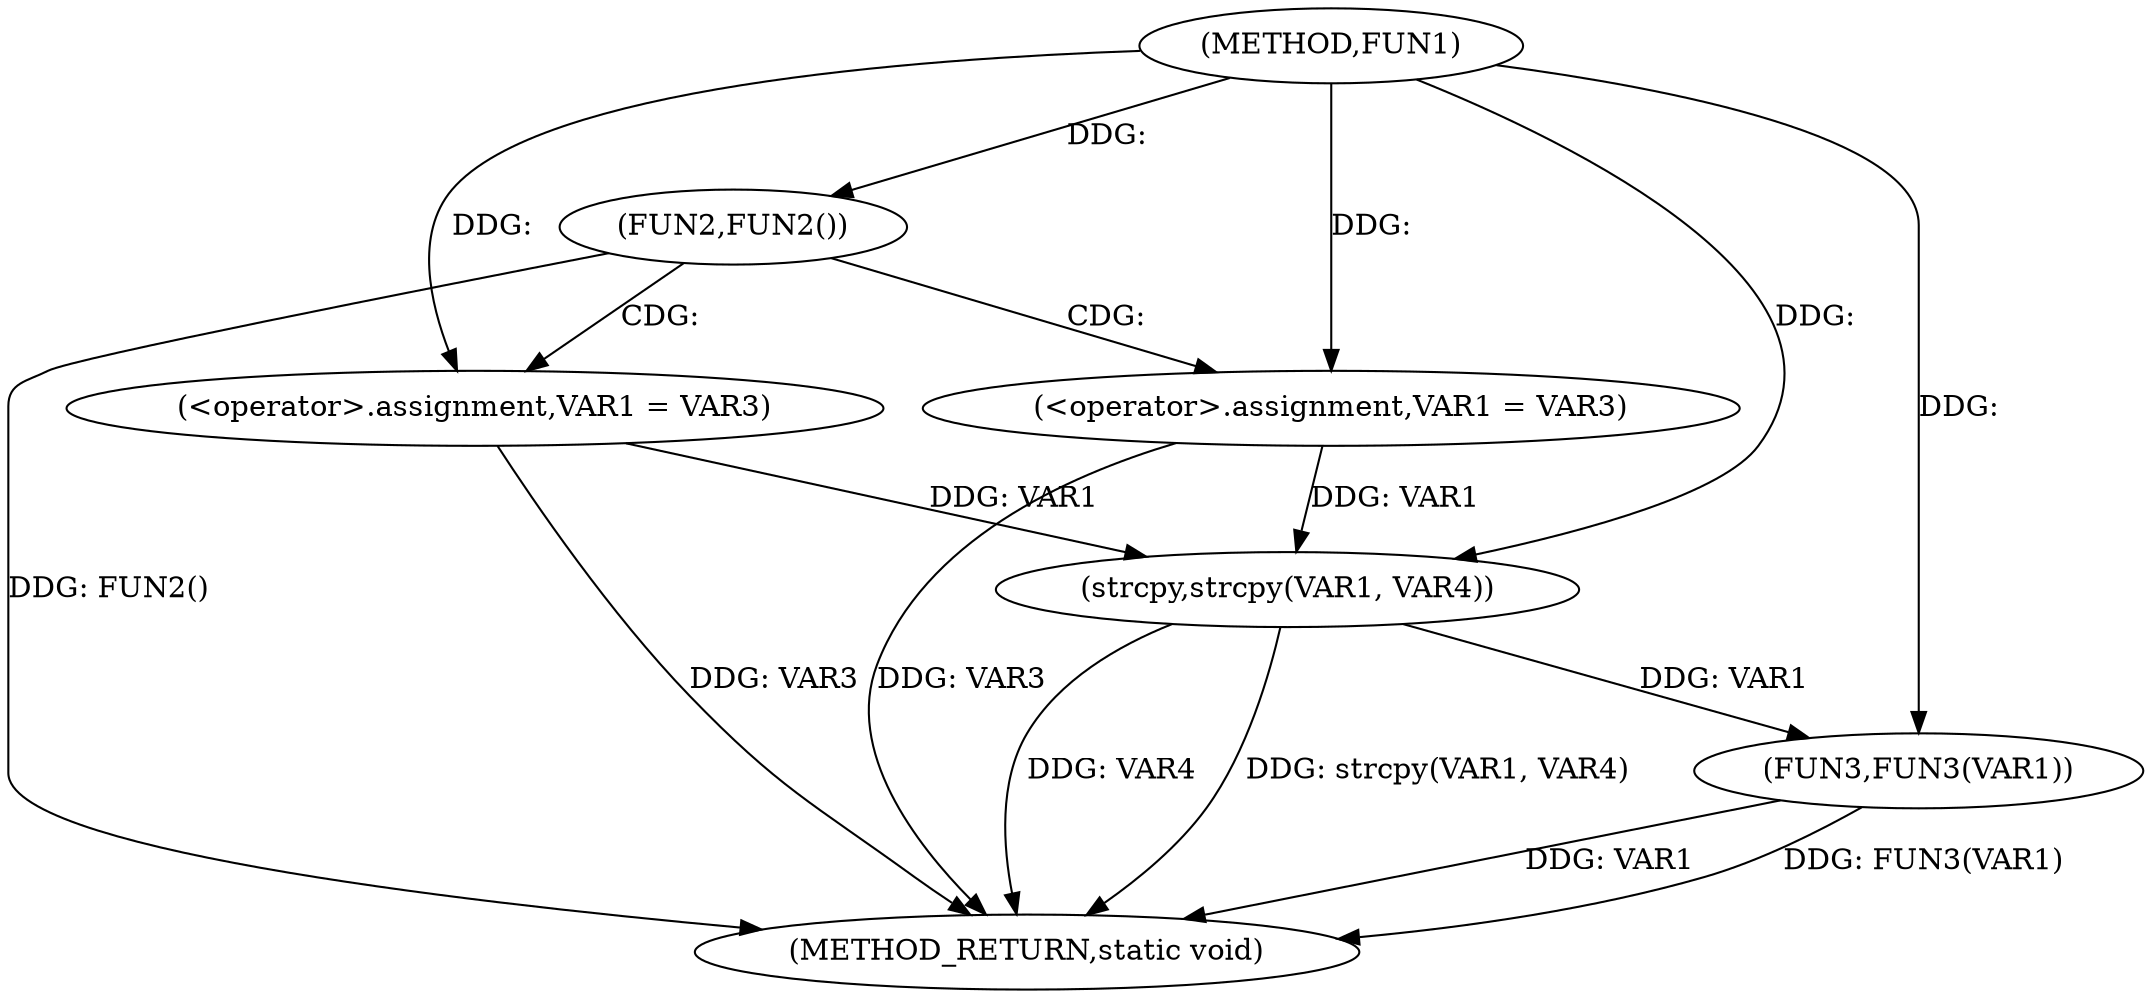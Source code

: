 digraph FUN1 {  
"1000100" [label = "(METHOD,FUN1)" ]
"1000123" [label = "(METHOD_RETURN,static void)" ]
"1000106" [label = "(FUN2,FUN2())" ]
"1000108" [label = "(<operator>.assignment,VAR1 = VAR3)" ]
"1000113" [label = "(<operator>.assignment,VAR1 = VAR3)" ]
"1000118" [label = "(strcpy,strcpy(VAR1, VAR4))" ]
"1000121" [label = "(FUN3,FUN3(VAR1))" ]
  "1000118" -> "1000123"  [ label = "DDG: strcpy(VAR1, VAR4)"] 
  "1000121" -> "1000123"  [ label = "DDG: VAR1"] 
  "1000106" -> "1000123"  [ label = "DDG: FUN2()"] 
  "1000113" -> "1000123"  [ label = "DDG: VAR3"] 
  "1000121" -> "1000123"  [ label = "DDG: FUN3(VAR1)"] 
  "1000108" -> "1000123"  [ label = "DDG: VAR3"] 
  "1000118" -> "1000123"  [ label = "DDG: VAR4"] 
  "1000100" -> "1000106"  [ label = "DDG: "] 
  "1000100" -> "1000108"  [ label = "DDG: "] 
  "1000100" -> "1000113"  [ label = "DDG: "] 
  "1000113" -> "1000118"  [ label = "DDG: VAR1"] 
  "1000108" -> "1000118"  [ label = "DDG: VAR1"] 
  "1000100" -> "1000118"  [ label = "DDG: "] 
  "1000118" -> "1000121"  [ label = "DDG: VAR1"] 
  "1000100" -> "1000121"  [ label = "DDG: "] 
  "1000106" -> "1000108"  [ label = "CDG: "] 
  "1000106" -> "1000113"  [ label = "CDG: "] 
}
